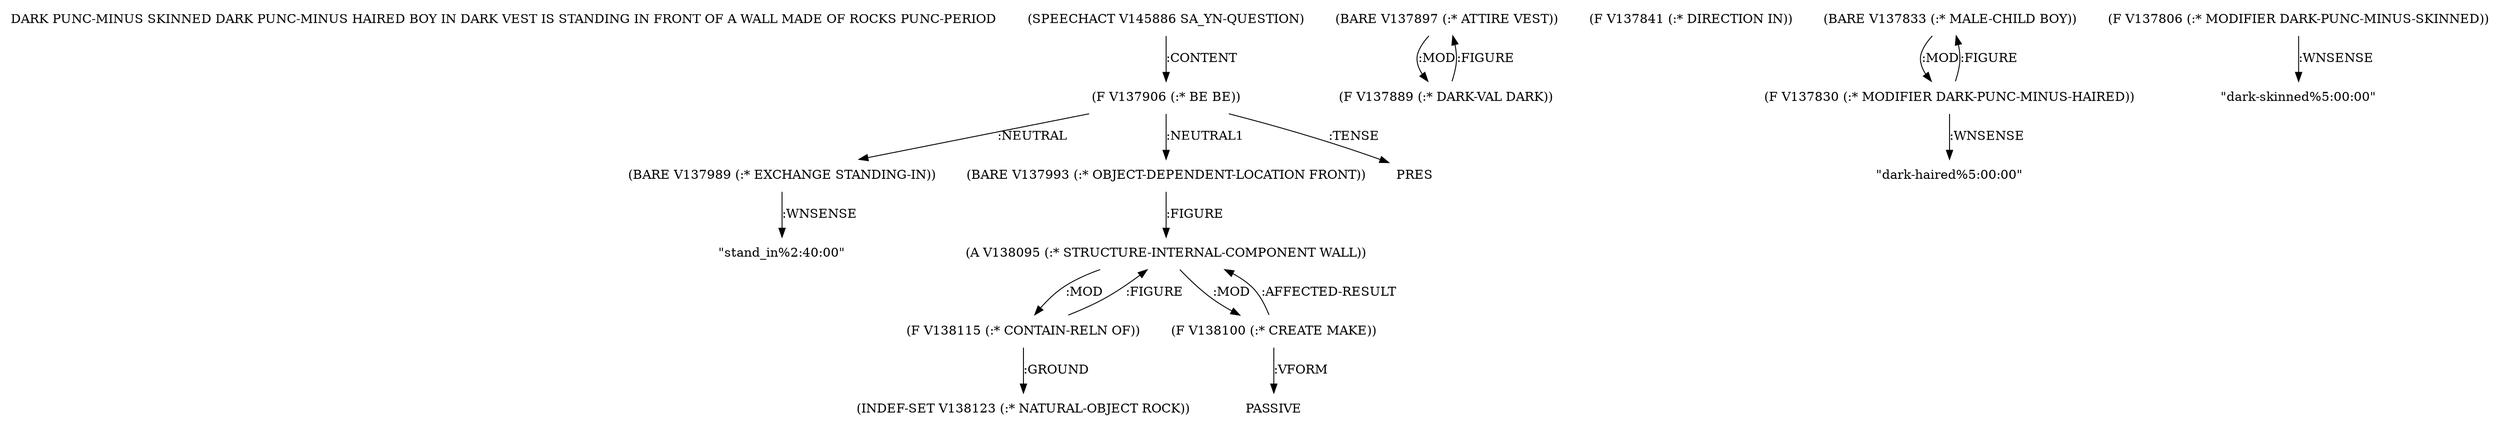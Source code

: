 digraph Terms {
  node [shape=none]
  "DARK PUNC-MINUS SKINNED DARK PUNC-MINUS HAIRED BOY IN DARK VEST IS STANDING IN FRONT OF A WALL MADE OF ROCKS PUNC-PERIOD"
  "V145886" [label="(SPEECHACT V145886 SA_YN-QUESTION)"]
  "V145886" -> "V137906" [label=":CONTENT"]
  "V137906" [label="(F V137906 (:* BE BE))"]
  "V137906" -> "V137989" [label=":NEUTRAL"]
  "V137906" -> "V137993" [label=":NEUTRAL1"]
  "V137906" -> "NT148170" [label=":TENSE"]
  "NT148170" [label="PRES"]
  "V137989" [label="(BARE V137989 (:* EXCHANGE STANDING-IN))"]
  "V137989" -> "NT148171" [label=":WNSENSE"]
  "NT148171" [label="\"stand_in%2:40:00\""]
  "V137993" [label="(BARE V137993 (:* OBJECT-DEPENDENT-LOCATION FRONT))"]
  "V137993" -> "V138095" [label=":FIGURE"]
  "V138095" [label="(A V138095 (:* STRUCTURE-INTERNAL-COMPONENT WALL))"]
  "V138095" -> "V138115" [label=":MOD"]
  "V138095" -> "V138100" [label=":MOD"]
  "V138100" [label="(F V138100 (:* CREATE MAKE))"]
  "V138100" -> "V138095" [label=":AFFECTED-RESULT"]
  "V138100" -> "NT148172" [label=":VFORM"]
  "NT148172" [label="PASSIVE"]
  "V138115" [label="(F V138115 (:* CONTAIN-RELN OF))"]
  "V138115" -> "V138123" [label=":GROUND"]
  "V138115" -> "V138095" [label=":FIGURE"]
  "V138123" [label="(INDEF-SET V138123 (:* NATURAL-OBJECT ROCK))"]
  "V137897" [label="(BARE V137897 (:* ATTIRE VEST))"]
  "V137897" -> "V137889" [label=":MOD"]
  "V137889" [label="(F V137889 (:* DARK-VAL DARK))"]
  "V137889" -> "V137897" [label=":FIGURE"]
  "V137841" [label="(F V137841 (:* DIRECTION IN))"]
  "V137833" [label="(BARE V137833 (:* MALE-CHILD BOY))"]
  "V137833" -> "V137830" [label=":MOD"]
  "V137830" [label="(F V137830 (:* MODIFIER DARK-PUNC-MINUS-HAIRED))"]
  "V137830" -> "V137833" [label=":FIGURE"]
  "V137830" -> "NT148173" [label=":WNSENSE"]
  "NT148173" [label="\"dark-haired%5:00:00\""]
  "V137806" [label="(F V137806 (:* MODIFIER DARK-PUNC-MINUS-SKINNED))"]
  "V137806" -> "NT148174" [label=":WNSENSE"]
  "NT148174" [label="\"dark-skinned%5:00:00\""]
}
